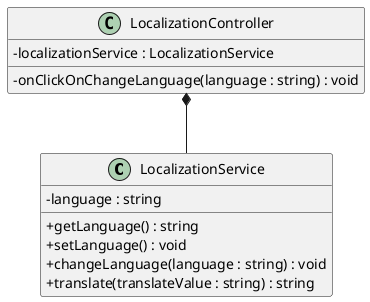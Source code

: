 @startuml Class Diagram
skinparam classAttributeIconSize 0

/'
Class Diagram for the localization system for EggFlix
'/

class LocalizationService {
    - language : string
    + getLanguage() : string
    + setLanguage() : void
    + changeLanguage(language : string) : void
    + translate(translateValue : string) : string
}

class LocalizationController {
    - localizationService : LocalizationService
    - onClickOnChangeLanguage(language : string) : void
}

LocalizationController *-- LocalizationService

@enduml